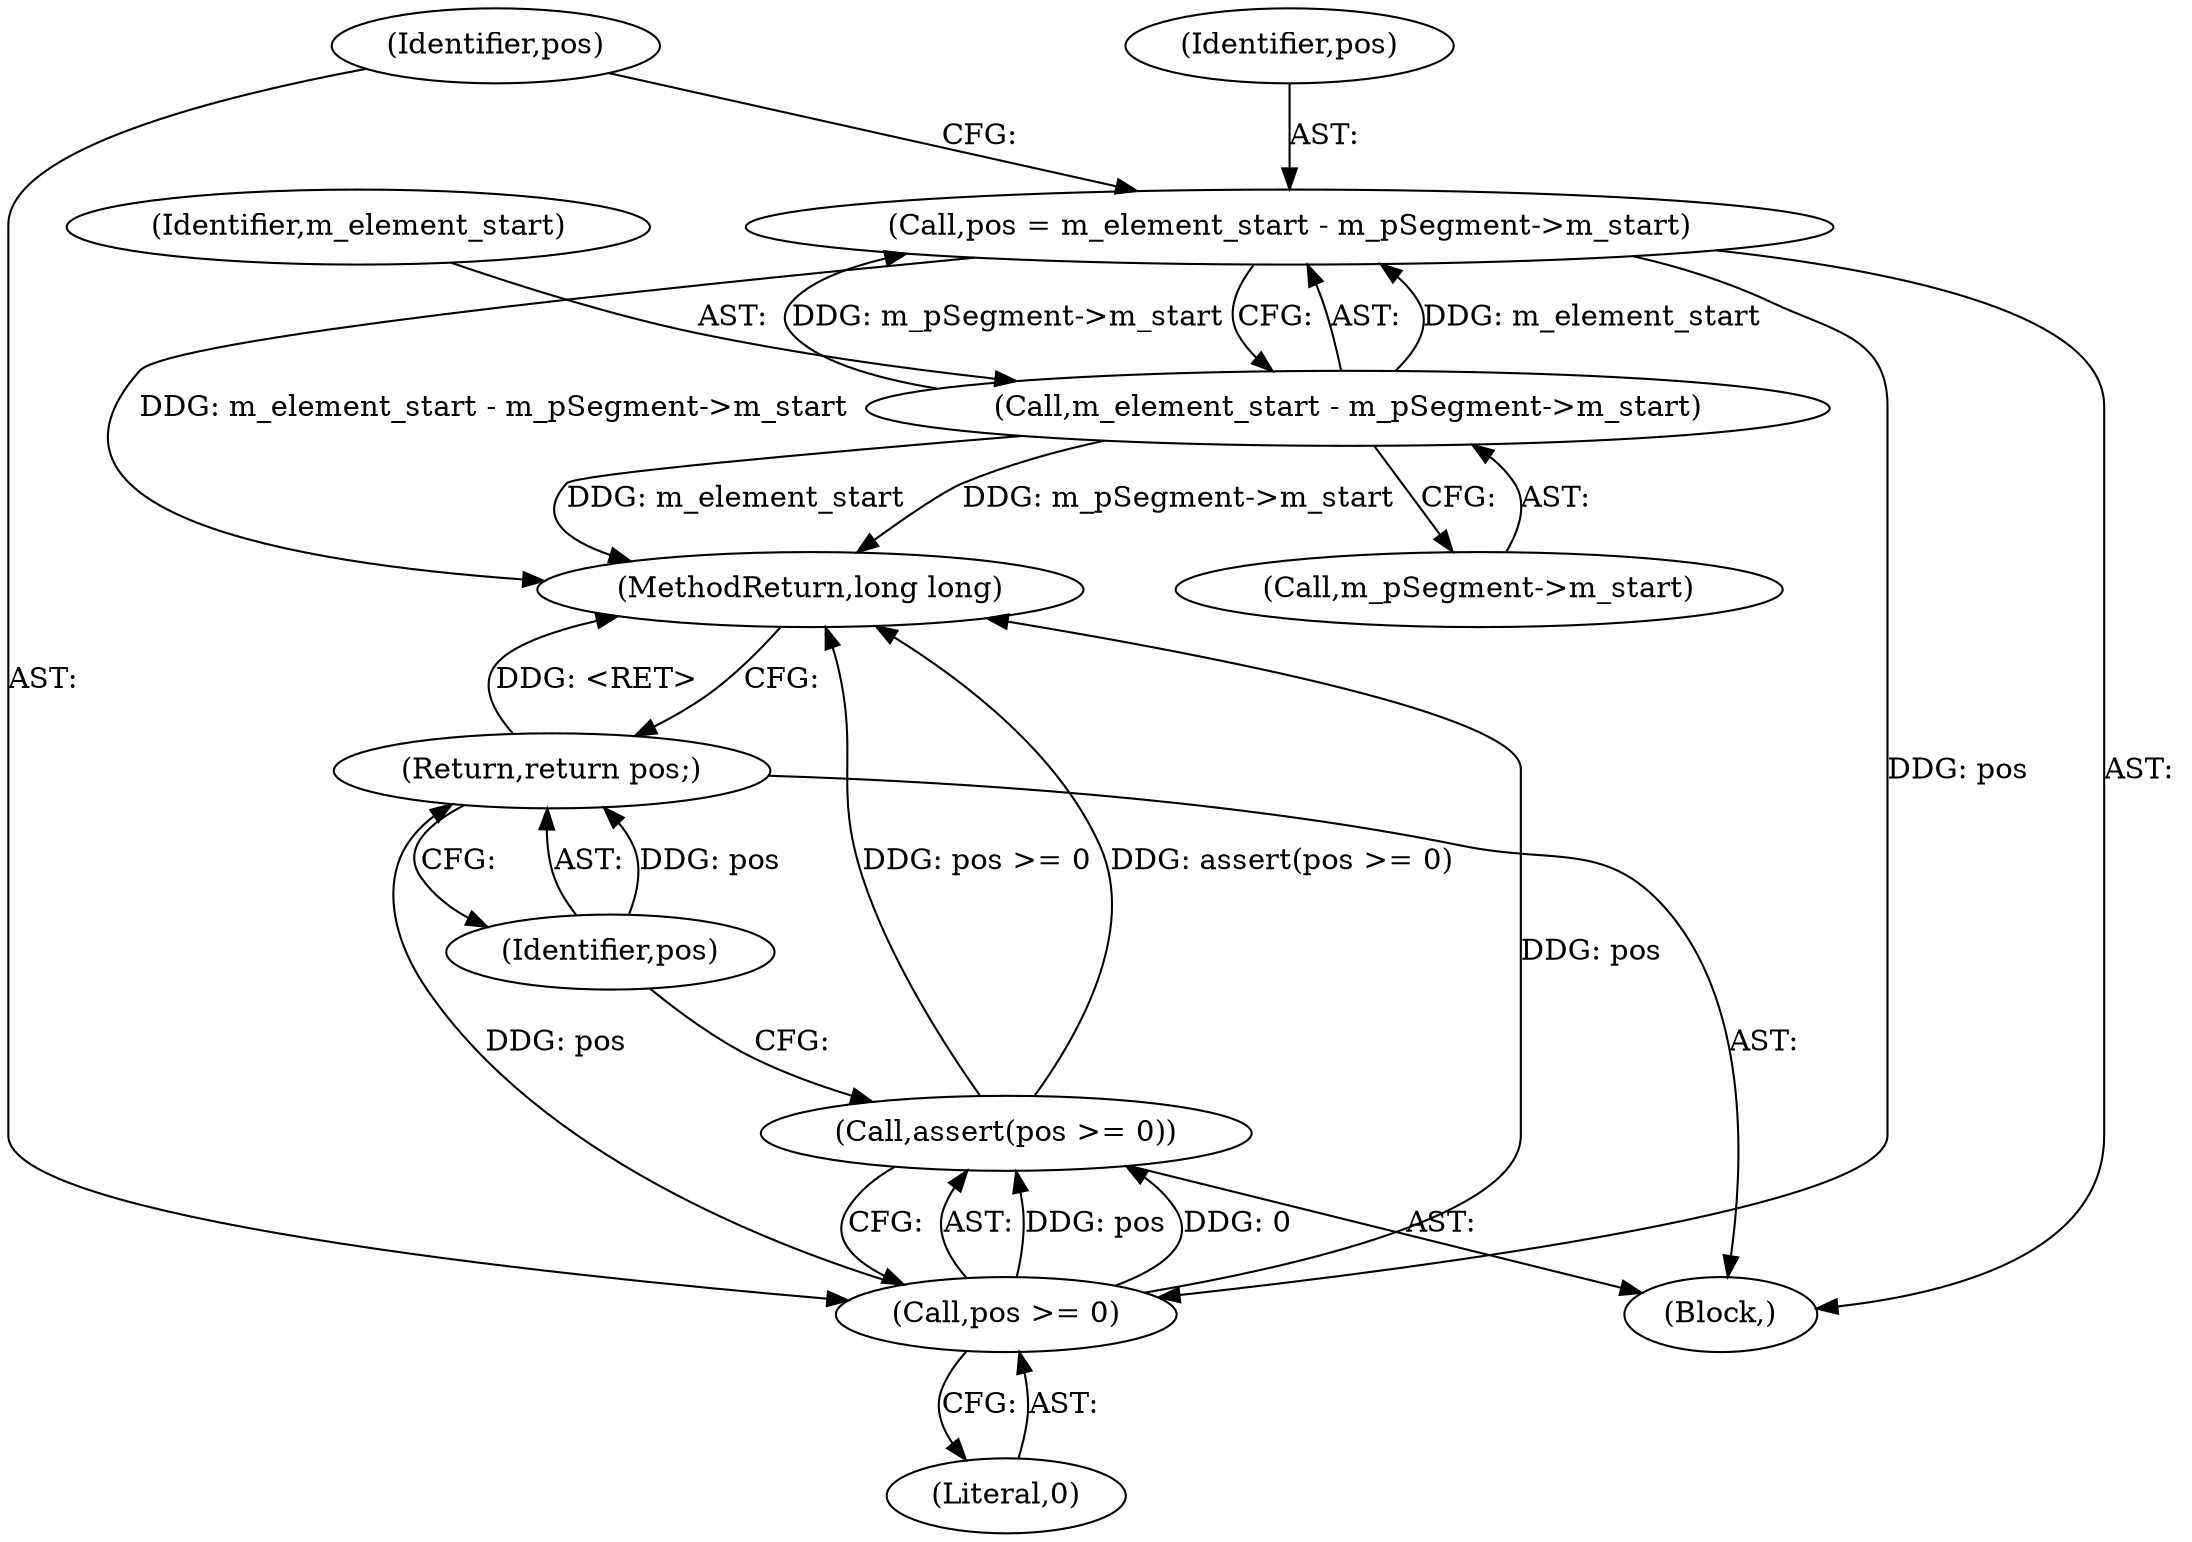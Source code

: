 digraph "1_Android_04839626ed859623901ebd3a5fd483982186b59d_112@integer" {
"1000103" [label="(Call,pos = m_element_start - m_pSegment->m_start)"];
"1000105" [label="(Call,m_element_start - m_pSegment->m_start)"];
"1000111" [label="(Call,pos >= 0)"];
"1000110" [label="(Call,assert(pos >= 0))"];
"1000114" [label="(Return,return pos;)"];
"1000116" [label="(MethodReturn,long long)"];
"1000104" [label="(Identifier,pos)"];
"1000115" [label="(Identifier,pos)"];
"1000105" [label="(Call,m_element_start - m_pSegment->m_start)"];
"1000103" [label="(Call,pos = m_element_start - m_pSegment->m_start)"];
"1000112" [label="(Identifier,pos)"];
"1000101" [label="(Block,)"];
"1000114" [label="(Return,return pos;)"];
"1000111" [label="(Call,pos >= 0)"];
"1000110" [label="(Call,assert(pos >= 0))"];
"1000107" [label="(Call,m_pSegment->m_start)"];
"1000106" [label="(Identifier,m_element_start)"];
"1000113" [label="(Literal,0)"];
"1000103" -> "1000101"  [label="AST: "];
"1000103" -> "1000105"  [label="CFG: "];
"1000104" -> "1000103"  [label="AST: "];
"1000105" -> "1000103"  [label="AST: "];
"1000112" -> "1000103"  [label="CFG: "];
"1000103" -> "1000116"  [label="DDG: m_element_start - m_pSegment->m_start"];
"1000105" -> "1000103"  [label="DDG: m_element_start"];
"1000105" -> "1000103"  [label="DDG: m_pSegment->m_start"];
"1000103" -> "1000111"  [label="DDG: pos"];
"1000105" -> "1000107"  [label="CFG: "];
"1000106" -> "1000105"  [label="AST: "];
"1000107" -> "1000105"  [label="AST: "];
"1000105" -> "1000116"  [label="DDG: m_pSegment->m_start"];
"1000105" -> "1000116"  [label="DDG: m_element_start"];
"1000111" -> "1000110"  [label="AST: "];
"1000111" -> "1000113"  [label="CFG: "];
"1000112" -> "1000111"  [label="AST: "];
"1000113" -> "1000111"  [label="AST: "];
"1000110" -> "1000111"  [label="CFG: "];
"1000111" -> "1000116"  [label="DDG: pos"];
"1000111" -> "1000110"  [label="DDG: pos"];
"1000111" -> "1000110"  [label="DDG: 0"];
"1000111" -> "1000114"  [label="DDG: pos"];
"1000110" -> "1000101"  [label="AST: "];
"1000115" -> "1000110"  [label="CFG: "];
"1000110" -> "1000116"  [label="DDG: assert(pos >= 0)"];
"1000110" -> "1000116"  [label="DDG: pos >= 0"];
"1000114" -> "1000101"  [label="AST: "];
"1000114" -> "1000115"  [label="CFG: "];
"1000115" -> "1000114"  [label="AST: "];
"1000116" -> "1000114"  [label="CFG: "];
"1000114" -> "1000116"  [label="DDG: <RET>"];
"1000115" -> "1000114"  [label="DDG: pos"];
}

